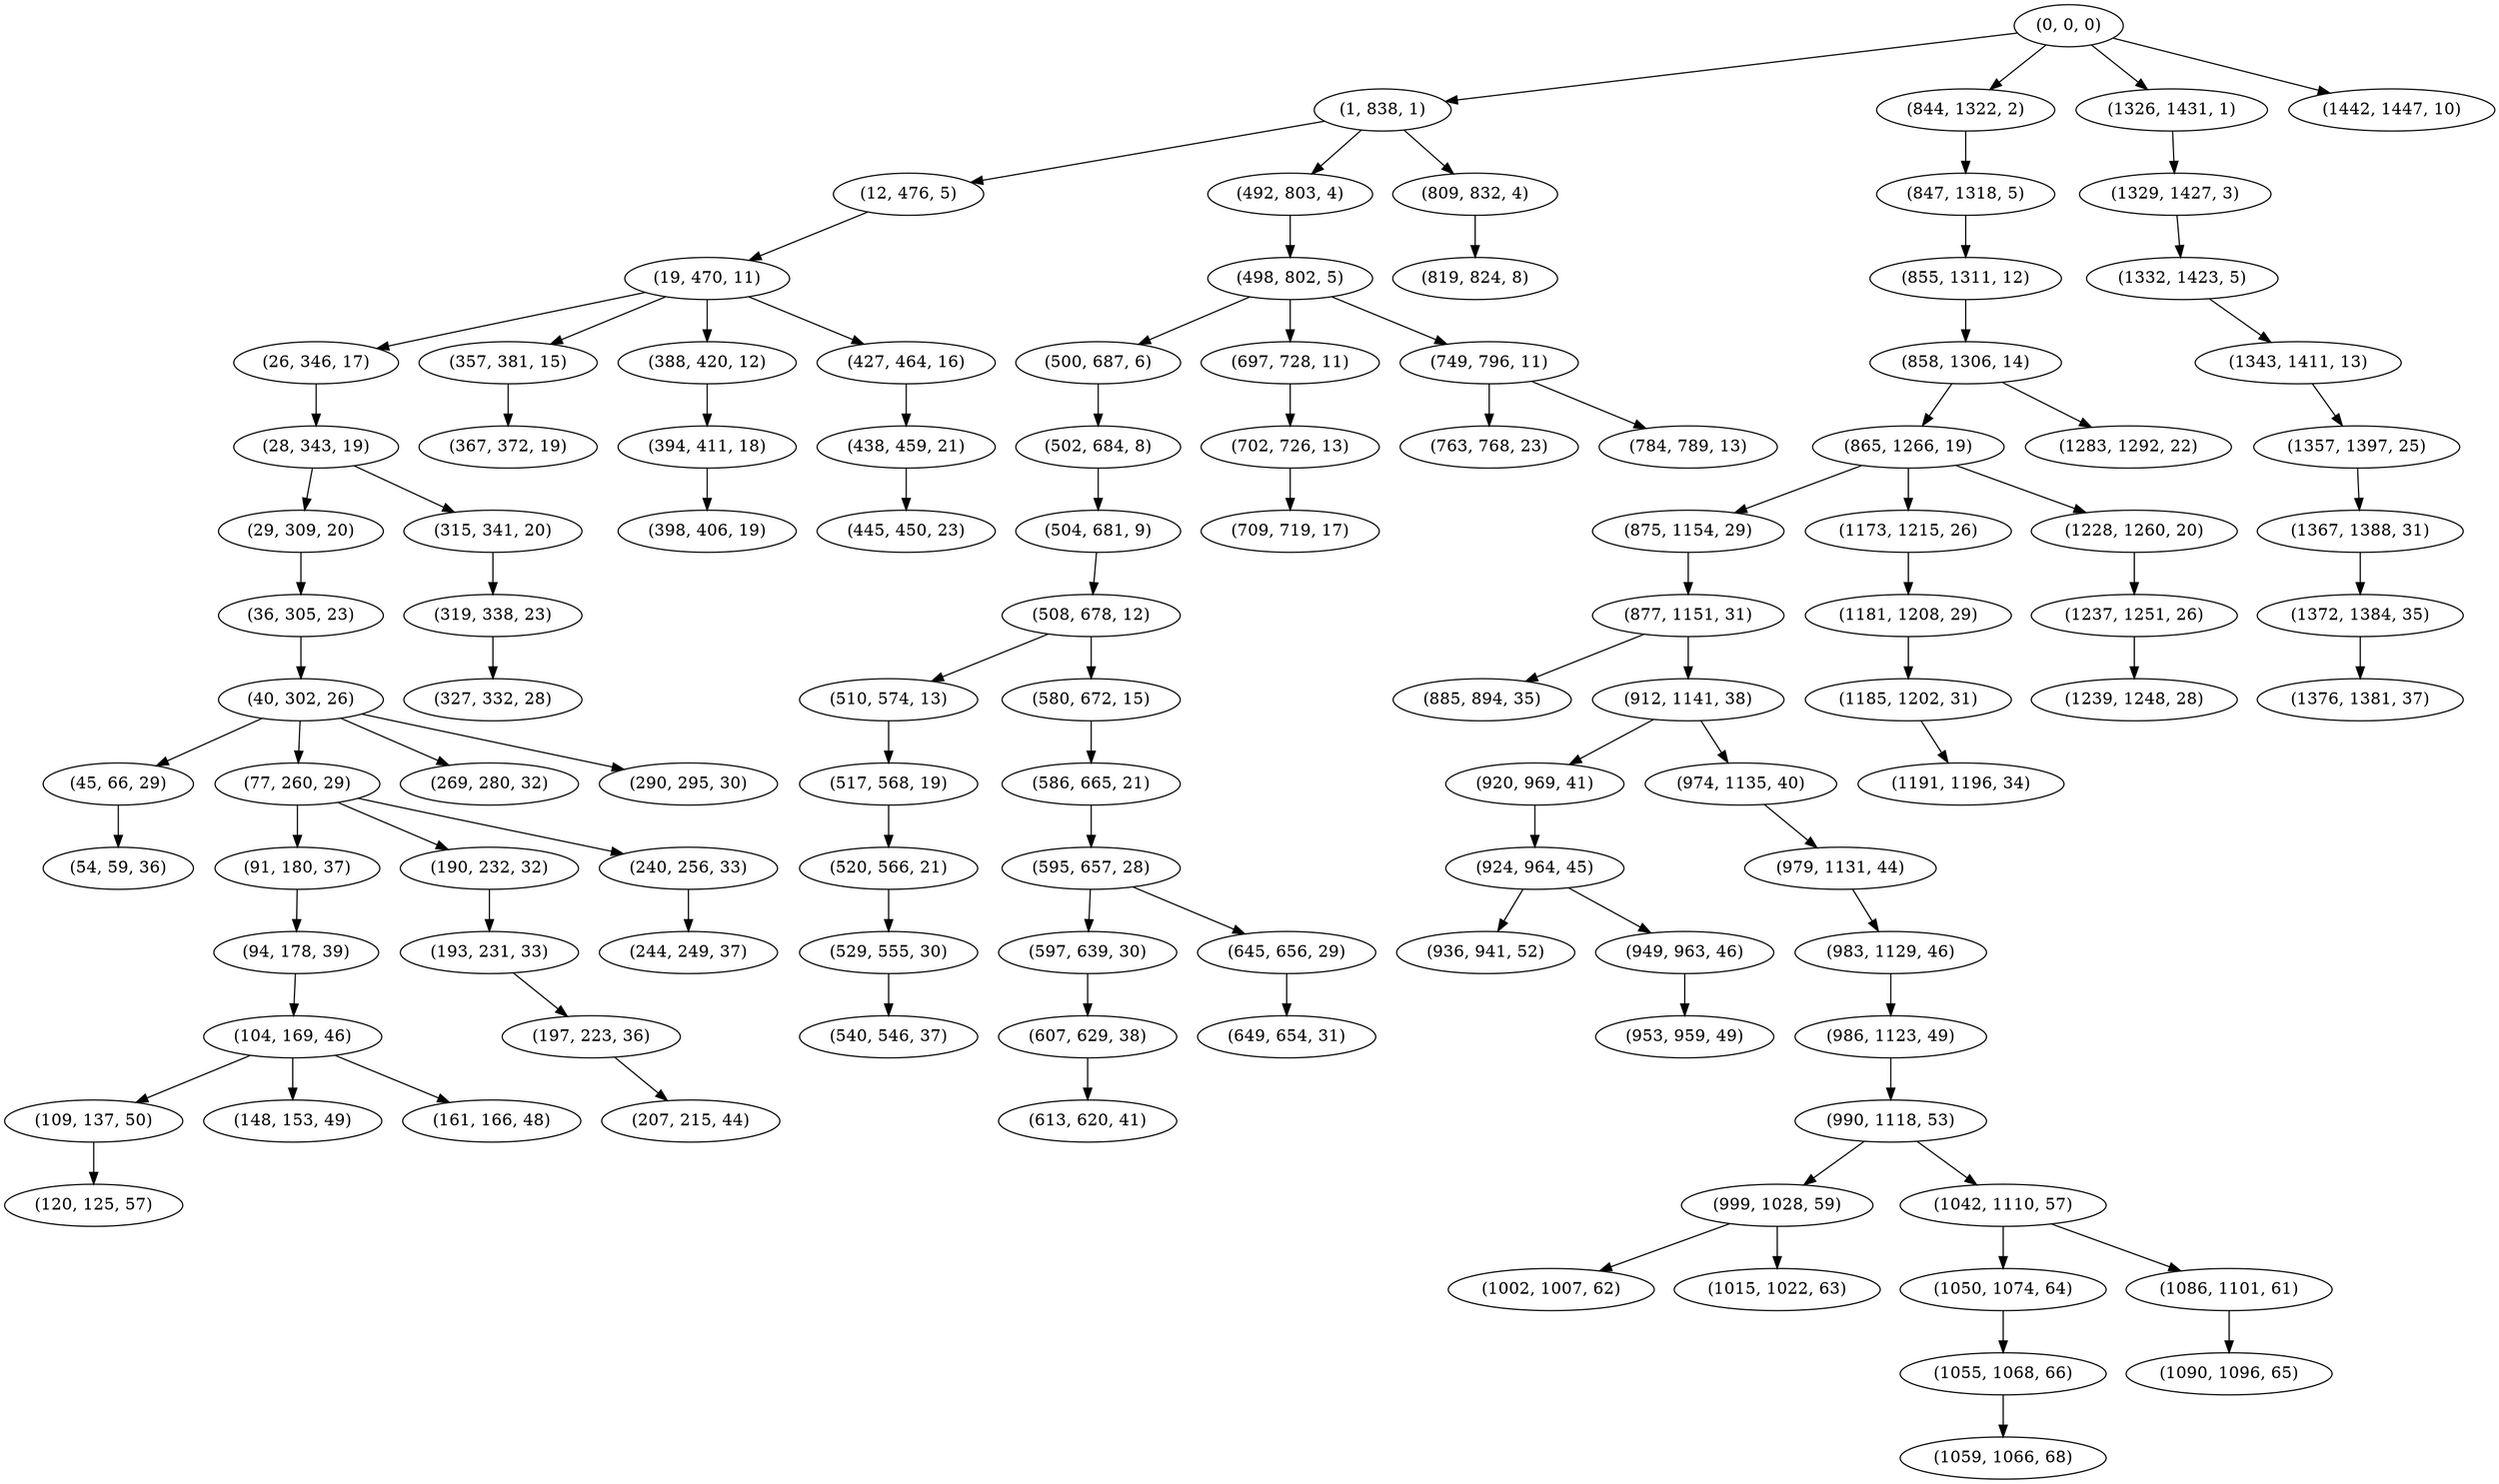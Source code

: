 digraph tree {
    "(0, 0, 0)";
    "(1, 838, 1)";
    "(12, 476, 5)";
    "(19, 470, 11)";
    "(26, 346, 17)";
    "(28, 343, 19)";
    "(29, 309, 20)";
    "(36, 305, 23)";
    "(40, 302, 26)";
    "(45, 66, 29)";
    "(54, 59, 36)";
    "(77, 260, 29)";
    "(91, 180, 37)";
    "(94, 178, 39)";
    "(104, 169, 46)";
    "(109, 137, 50)";
    "(120, 125, 57)";
    "(148, 153, 49)";
    "(161, 166, 48)";
    "(190, 232, 32)";
    "(193, 231, 33)";
    "(197, 223, 36)";
    "(207, 215, 44)";
    "(240, 256, 33)";
    "(244, 249, 37)";
    "(269, 280, 32)";
    "(290, 295, 30)";
    "(315, 341, 20)";
    "(319, 338, 23)";
    "(327, 332, 28)";
    "(357, 381, 15)";
    "(367, 372, 19)";
    "(388, 420, 12)";
    "(394, 411, 18)";
    "(398, 406, 19)";
    "(427, 464, 16)";
    "(438, 459, 21)";
    "(445, 450, 23)";
    "(492, 803, 4)";
    "(498, 802, 5)";
    "(500, 687, 6)";
    "(502, 684, 8)";
    "(504, 681, 9)";
    "(508, 678, 12)";
    "(510, 574, 13)";
    "(517, 568, 19)";
    "(520, 566, 21)";
    "(529, 555, 30)";
    "(540, 546, 37)";
    "(580, 672, 15)";
    "(586, 665, 21)";
    "(595, 657, 28)";
    "(597, 639, 30)";
    "(607, 629, 38)";
    "(613, 620, 41)";
    "(645, 656, 29)";
    "(649, 654, 31)";
    "(697, 728, 11)";
    "(702, 726, 13)";
    "(709, 719, 17)";
    "(749, 796, 11)";
    "(763, 768, 23)";
    "(784, 789, 13)";
    "(809, 832, 4)";
    "(819, 824, 8)";
    "(844, 1322, 2)";
    "(847, 1318, 5)";
    "(855, 1311, 12)";
    "(858, 1306, 14)";
    "(865, 1266, 19)";
    "(875, 1154, 29)";
    "(877, 1151, 31)";
    "(885, 894, 35)";
    "(912, 1141, 38)";
    "(920, 969, 41)";
    "(924, 964, 45)";
    "(936, 941, 52)";
    "(949, 963, 46)";
    "(953, 959, 49)";
    "(974, 1135, 40)";
    "(979, 1131, 44)";
    "(983, 1129, 46)";
    "(986, 1123, 49)";
    "(990, 1118, 53)";
    "(999, 1028, 59)";
    "(1002, 1007, 62)";
    "(1015, 1022, 63)";
    "(1042, 1110, 57)";
    "(1050, 1074, 64)";
    "(1055, 1068, 66)";
    "(1059, 1066, 68)";
    "(1086, 1101, 61)";
    "(1090, 1096, 65)";
    "(1173, 1215, 26)";
    "(1181, 1208, 29)";
    "(1185, 1202, 31)";
    "(1191, 1196, 34)";
    "(1228, 1260, 20)";
    "(1237, 1251, 26)";
    "(1239, 1248, 28)";
    "(1283, 1292, 22)";
    "(1326, 1431, 1)";
    "(1329, 1427, 3)";
    "(1332, 1423, 5)";
    "(1343, 1411, 13)";
    "(1357, 1397, 25)";
    "(1367, 1388, 31)";
    "(1372, 1384, 35)";
    "(1376, 1381, 37)";
    "(1442, 1447, 10)";
    "(0, 0, 0)" -> "(1, 838, 1)";
    "(0, 0, 0)" -> "(844, 1322, 2)";
    "(0, 0, 0)" -> "(1326, 1431, 1)";
    "(0, 0, 0)" -> "(1442, 1447, 10)";
    "(1, 838, 1)" -> "(12, 476, 5)";
    "(1, 838, 1)" -> "(492, 803, 4)";
    "(1, 838, 1)" -> "(809, 832, 4)";
    "(12, 476, 5)" -> "(19, 470, 11)";
    "(19, 470, 11)" -> "(26, 346, 17)";
    "(19, 470, 11)" -> "(357, 381, 15)";
    "(19, 470, 11)" -> "(388, 420, 12)";
    "(19, 470, 11)" -> "(427, 464, 16)";
    "(26, 346, 17)" -> "(28, 343, 19)";
    "(28, 343, 19)" -> "(29, 309, 20)";
    "(28, 343, 19)" -> "(315, 341, 20)";
    "(29, 309, 20)" -> "(36, 305, 23)";
    "(36, 305, 23)" -> "(40, 302, 26)";
    "(40, 302, 26)" -> "(45, 66, 29)";
    "(40, 302, 26)" -> "(77, 260, 29)";
    "(40, 302, 26)" -> "(269, 280, 32)";
    "(40, 302, 26)" -> "(290, 295, 30)";
    "(45, 66, 29)" -> "(54, 59, 36)";
    "(77, 260, 29)" -> "(91, 180, 37)";
    "(77, 260, 29)" -> "(190, 232, 32)";
    "(77, 260, 29)" -> "(240, 256, 33)";
    "(91, 180, 37)" -> "(94, 178, 39)";
    "(94, 178, 39)" -> "(104, 169, 46)";
    "(104, 169, 46)" -> "(109, 137, 50)";
    "(104, 169, 46)" -> "(148, 153, 49)";
    "(104, 169, 46)" -> "(161, 166, 48)";
    "(109, 137, 50)" -> "(120, 125, 57)";
    "(190, 232, 32)" -> "(193, 231, 33)";
    "(193, 231, 33)" -> "(197, 223, 36)";
    "(197, 223, 36)" -> "(207, 215, 44)";
    "(240, 256, 33)" -> "(244, 249, 37)";
    "(315, 341, 20)" -> "(319, 338, 23)";
    "(319, 338, 23)" -> "(327, 332, 28)";
    "(357, 381, 15)" -> "(367, 372, 19)";
    "(388, 420, 12)" -> "(394, 411, 18)";
    "(394, 411, 18)" -> "(398, 406, 19)";
    "(427, 464, 16)" -> "(438, 459, 21)";
    "(438, 459, 21)" -> "(445, 450, 23)";
    "(492, 803, 4)" -> "(498, 802, 5)";
    "(498, 802, 5)" -> "(500, 687, 6)";
    "(498, 802, 5)" -> "(697, 728, 11)";
    "(498, 802, 5)" -> "(749, 796, 11)";
    "(500, 687, 6)" -> "(502, 684, 8)";
    "(502, 684, 8)" -> "(504, 681, 9)";
    "(504, 681, 9)" -> "(508, 678, 12)";
    "(508, 678, 12)" -> "(510, 574, 13)";
    "(508, 678, 12)" -> "(580, 672, 15)";
    "(510, 574, 13)" -> "(517, 568, 19)";
    "(517, 568, 19)" -> "(520, 566, 21)";
    "(520, 566, 21)" -> "(529, 555, 30)";
    "(529, 555, 30)" -> "(540, 546, 37)";
    "(580, 672, 15)" -> "(586, 665, 21)";
    "(586, 665, 21)" -> "(595, 657, 28)";
    "(595, 657, 28)" -> "(597, 639, 30)";
    "(595, 657, 28)" -> "(645, 656, 29)";
    "(597, 639, 30)" -> "(607, 629, 38)";
    "(607, 629, 38)" -> "(613, 620, 41)";
    "(645, 656, 29)" -> "(649, 654, 31)";
    "(697, 728, 11)" -> "(702, 726, 13)";
    "(702, 726, 13)" -> "(709, 719, 17)";
    "(749, 796, 11)" -> "(763, 768, 23)";
    "(749, 796, 11)" -> "(784, 789, 13)";
    "(809, 832, 4)" -> "(819, 824, 8)";
    "(844, 1322, 2)" -> "(847, 1318, 5)";
    "(847, 1318, 5)" -> "(855, 1311, 12)";
    "(855, 1311, 12)" -> "(858, 1306, 14)";
    "(858, 1306, 14)" -> "(865, 1266, 19)";
    "(858, 1306, 14)" -> "(1283, 1292, 22)";
    "(865, 1266, 19)" -> "(875, 1154, 29)";
    "(865, 1266, 19)" -> "(1173, 1215, 26)";
    "(865, 1266, 19)" -> "(1228, 1260, 20)";
    "(875, 1154, 29)" -> "(877, 1151, 31)";
    "(877, 1151, 31)" -> "(885, 894, 35)";
    "(877, 1151, 31)" -> "(912, 1141, 38)";
    "(912, 1141, 38)" -> "(920, 969, 41)";
    "(912, 1141, 38)" -> "(974, 1135, 40)";
    "(920, 969, 41)" -> "(924, 964, 45)";
    "(924, 964, 45)" -> "(936, 941, 52)";
    "(924, 964, 45)" -> "(949, 963, 46)";
    "(949, 963, 46)" -> "(953, 959, 49)";
    "(974, 1135, 40)" -> "(979, 1131, 44)";
    "(979, 1131, 44)" -> "(983, 1129, 46)";
    "(983, 1129, 46)" -> "(986, 1123, 49)";
    "(986, 1123, 49)" -> "(990, 1118, 53)";
    "(990, 1118, 53)" -> "(999, 1028, 59)";
    "(990, 1118, 53)" -> "(1042, 1110, 57)";
    "(999, 1028, 59)" -> "(1002, 1007, 62)";
    "(999, 1028, 59)" -> "(1015, 1022, 63)";
    "(1042, 1110, 57)" -> "(1050, 1074, 64)";
    "(1042, 1110, 57)" -> "(1086, 1101, 61)";
    "(1050, 1074, 64)" -> "(1055, 1068, 66)";
    "(1055, 1068, 66)" -> "(1059, 1066, 68)";
    "(1086, 1101, 61)" -> "(1090, 1096, 65)";
    "(1173, 1215, 26)" -> "(1181, 1208, 29)";
    "(1181, 1208, 29)" -> "(1185, 1202, 31)";
    "(1185, 1202, 31)" -> "(1191, 1196, 34)";
    "(1228, 1260, 20)" -> "(1237, 1251, 26)";
    "(1237, 1251, 26)" -> "(1239, 1248, 28)";
    "(1326, 1431, 1)" -> "(1329, 1427, 3)";
    "(1329, 1427, 3)" -> "(1332, 1423, 5)";
    "(1332, 1423, 5)" -> "(1343, 1411, 13)";
    "(1343, 1411, 13)" -> "(1357, 1397, 25)";
    "(1357, 1397, 25)" -> "(1367, 1388, 31)";
    "(1367, 1388, 31)" -> "(1372, 1384, 35)";
    "(1372, 1384, 35)" -> "(1376, 1381, 37)";
}
